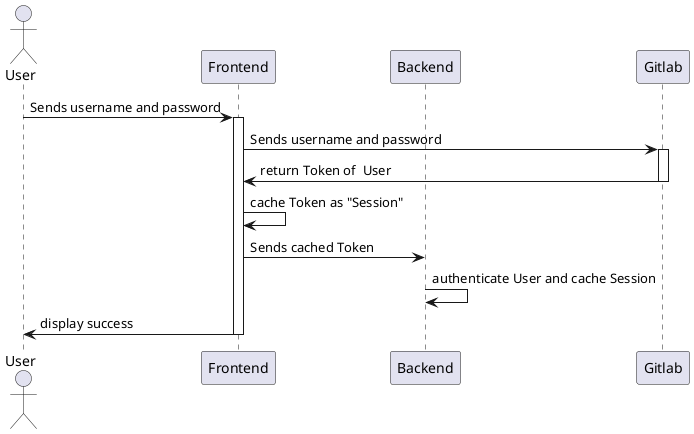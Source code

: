 @startuml
actor User
participant Frontend
participant Backend
participant Gitlab

User -> Frontend: Sends username and password
activate Frontend
Frontend -> Gitlab: Sends username and password
activate Gitlab
Frontend <- Gitlab: return Token of  User
deactivate Gitlab
Frontend -> Frontend: cache Token as "Session"
Frontend -> Backend: Sends cached Token
Backend -> Backend: authenticate User and cache Session
User <- Frontend: display success
deactivate Frontend
@enduml

